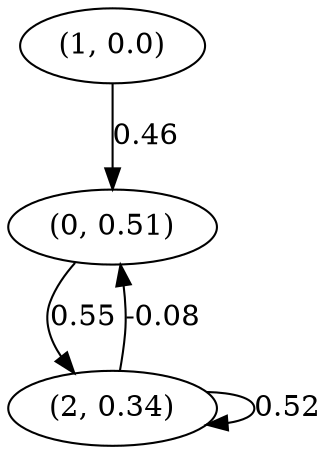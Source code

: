 digraph {
    0 [ label = "(0, 0.51)" ]
    1 [ label = "(1, 0.0)" ]
    2 [ label = "(2, 0.34)" ]
    2 -> 2 [ label = "0.52" ]
    1 -> 0 [ label = "0.46" ]
    2 -> 0 [ label = "-0.08" ]
    0 -> 2 [ label = "0.55" ]
}

